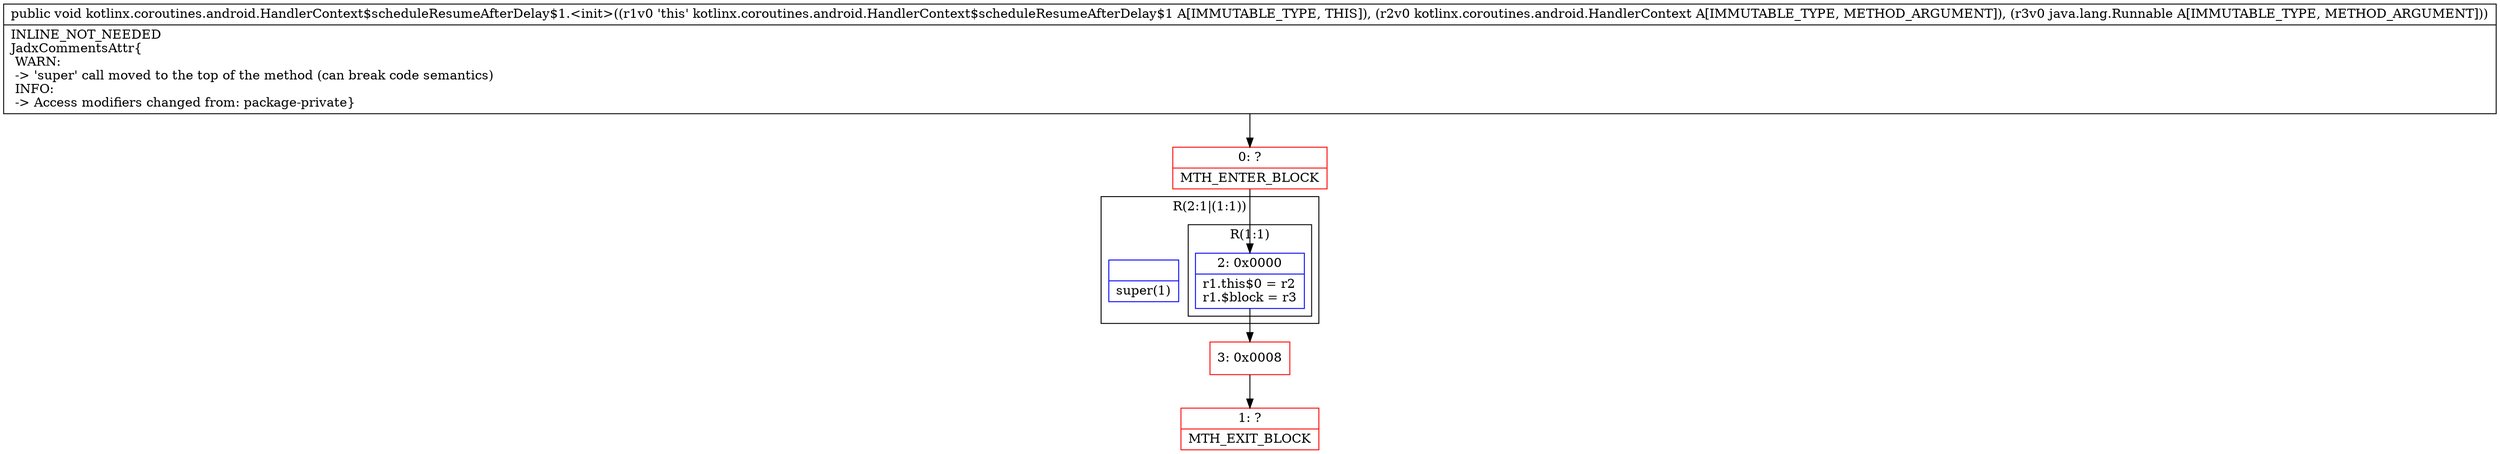digraph "CFG forkotlinx.coroutines.android.HandlerContext$scheduleResumeAfterDelay$1.\<init\>(Lkotlinx\/coroutines\/android\/HandlerContext;Ljava\/lang\/Runnable;)V" {
subgraph cluster_Region_1617687121 {
label = "R(2:1|(1:1))";
node [shape=record,color=blue];
Node_InsnContainer_940586973 [shape=record,label="{|super(1)\l}"];
subgraph cluster_Region_256604875 {
label = "R(1:1)";
node [shape=record,color=blue];
Node_2 [shape=record,label="{2\:\ 0x0000|r1.this$0 = r2\lr1.$block = r3\l}"];
}
}
Node_0 [shape=record,color=red,label="{0\:\ ?|MTH_ENTER_BLOCK\l}"];
Node_3 [shape=record,color=red,label="{3\:\ 0x0008}"];
Node_1 [shape=record,color=red,label="{1\:\ ?|MTH_EXIT_BLOCK\l}"];
MethodNode[shape=record,label="{public void kotlinx.coroutines.android.HandlerContext$scheduleResumeAfterDelay$1.\<init\>((r1v0 'this' kotlinx.coroutines.android.HandlerContext$scheduleResumeAfterDelay$1 A[IMMUTABLE_TYPE, THIS]), (r2v0 kotlinx.coroutines.android.HandlerContext A[IMMUTABLE_TYPE, METHOD_ARGUMENT]), (r3v0 java.lang.Runnable A[IMMUTABLE_TYPE, METHOD_ARGUMENT]))  | INLINE_NOT_NEEDED\lJadxCommentsAttr\{\l WARN: \l \-\> 'super' call moved to the top of the method (can break code semantics)\l INFO: \l \-\> Access modifiers changed from: package\-private\}\l}"];
MethodNode -> Node_0;Node_2 -> Node_3;
Node_0 -> Node_2;
Node_3 -> Node_1;
}

